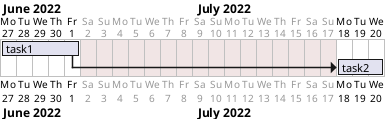 {
  "sha1": "gb1olysej52vzlwbsqfj9vm7hk7j2vx",
  "insertion": {
    "when": "2024-06-01T09:03:07.535Z",
    "url": "https://forum.plantuml.net/16188/gantt-closed-days-arent-ignored-when-delaying-tasks",
    "user": "plantuml@gmail.com"
  }
}
@startgantt

saturday are closed
sunday are closed
2022-07-04 to 2022-07-15 is closed

Project starts 2022-06-27
[task1] starts at 2022-06-27 and lasts 1 week
[task2] starts 2 days after [task1]'s end and lasts 3 days

@endgantt
